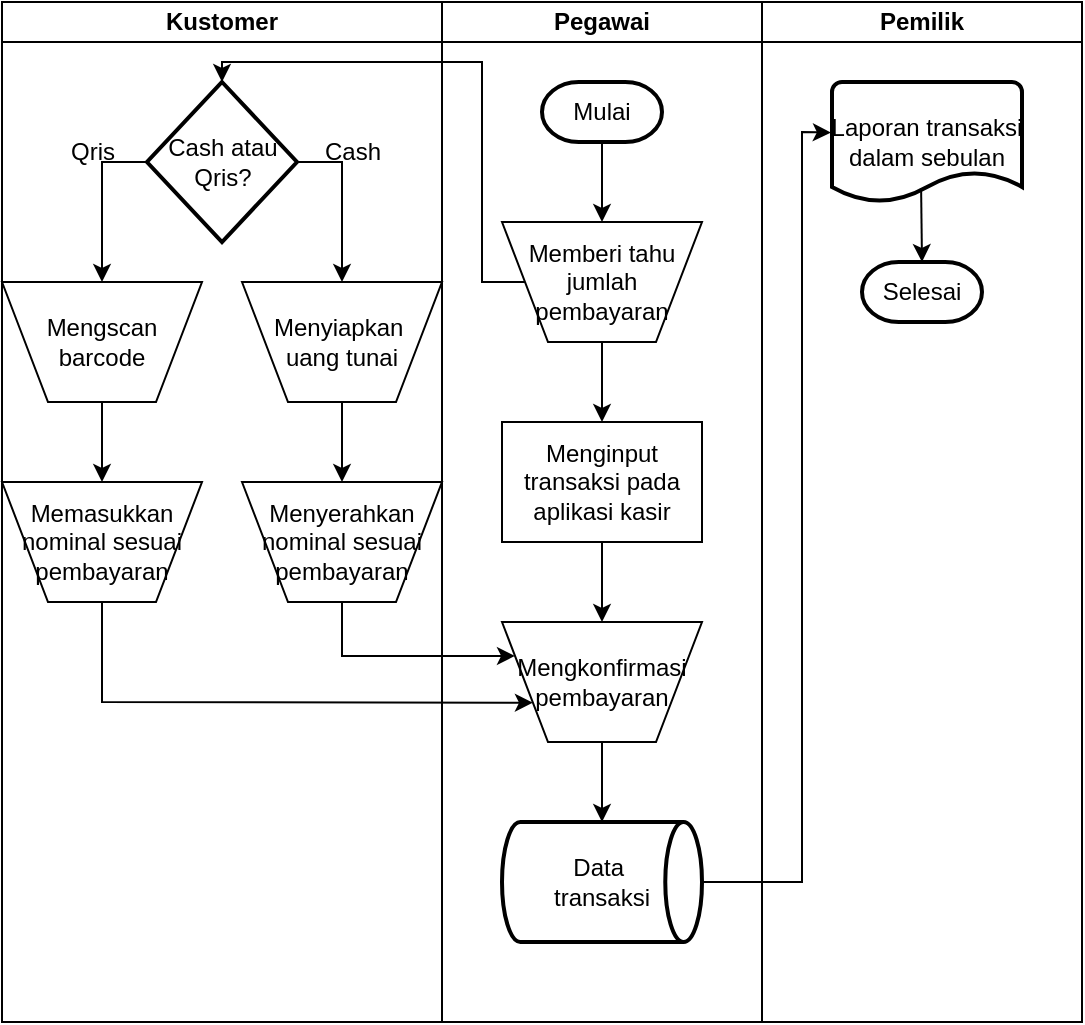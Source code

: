 <mxfile version="26.2.12">
  <diagram name="Halaman-1" id="SjMxvKFg0AjNRcb1Awkv">
    <mxGraphModel dx="1667" dy="743" grid="1" gridSize="10" guides="1" tooltips="1" connect="1" arrows="1" fold="1" page="1" pageScale="1" pageWidth="827" pageHeight="1169" math="0" shadow="0">
      <root>
        <mxCell id="0" />
        <mxCell id="1" parent="0" />
        <mxCell id="_cnUZ4bC5yxnJeelvfVf-1" value="Kustomer" style="swimlane;startSize=20;whiteSpace=wrap;html=1;" vertex="1" parent="1">
          <mxGeometry x="20" y="40" width="220" height="510" as="geometry" />
        </mxCell>
        <mxCell id="_cnUZ4bC5yxnJeelvfVf-2" value="Cash atau&lt;div&gt;Qris?&lt;/div&gt;" style="strokeWidth=2;html=1;shape=mxgraph.flowchart.decision;whiteSpace=wrap;" vertex="1" parent="_cnUZ4bC5yxnJeelvfVf-1">
          <mxGeometry x="72.5" y="40" width="75" height="80" as="geometry" />
        </mxCell>
        <mxCell id="_cnUZ4bC5yxnJeelvfVf-3" value="Mengscan&lt;div&gt;barcode&lt;/div&gt;" style="verticalLabelPosition=middle;verticalAlign=middle;html=1;shape=trapezoid;perimeter=trapezoidPerimeter;whiteSpace=wrap;size=0.23;arcSize=10;flipV=1;labelPosition=center;align=center;" vertex="1" parent="_cnUZ4bC5yxnJeelvfVf-1">
          <mxGeometry y="140" width="100" height="60" as="geometry" />
        </mxCell>
        <mxCell id="_cnUZ4bC5yxnJeelvfVf-4" value="Menyiapkan&amp;nbsp;&lt;div&gt;uang tunai&lt;/div&gt;" style="verticalLabelPosition=middle;verticalAlign=middle;html=1;shape=trapezoid;perimeter=trapezoidPerimeter;whiteSpace=wrap;size=0.23;arcSize=10;flipV=1;labelPosition=center;align=center;" vertex="1" parent="_cnUZ4bC5yxnJeelvfVf-1">
          <mxGeometry x="120" y="140" width="100" height="60" as="geometry" />
        </mxCell>
        <mxCell id="_cnUZ4bC5yxnJeelvfVf-5" value="" style="endArrow=classic;html=1;rounded=0;exitX=0;exitY=0.5;exitDx=0;exitDy=0;exitPerimeter=0;entryX=0.5;entryY=0;entryDx=0;entryDy=0;" edge="1" parent="_cnUZ4bC5yxnJeelvfVf-1" source="_cnUZ4bC5yxnJeelvfVf-2" target="_cnUZ4bC5yxnJeelvfVf-3">
          <mxGeometry width="50" height="50" relative="1" as="geometry">
            <mxPoint x="310" y="80" as="sourcePoint" />
            <mxPoint x="310" y="120" as="targetPoint" />
            <Array as="points">
              <mxPoint x="50" y="80" />
            </Array>
          </mxGeometry>
        </mxCell>
        <mxCell id="_cnUZ4bC5yxnJeelvfVf-6" value="" style="endArrow=classic;html=1;rounded=0;exitX=1;exitY=0.5;exitDx=0;exitDy=0;exitPerimeter=0;entryX=0.5;entryY=0;entryDx=0;entryDy=0;" edge="1" parent="_cnUZ4bC5yxnJeelvfVf-1" source="_cnUZ4bC5yxnJeelvfVf-2" target="_cnUZ4bC5yxnJeelvfVf-4">
          <mxGeometry width="50" height="50" relative="1" as="geometry">
            <mxPoint x="320" y="90" as="sourcePoint" />
            <mxPoint x="320" y="130" as="targetPoint" />
            <Array as="points">
              <mxPoint x="170" y="80" />
            </Array>
          </mxGeometry>
        </mxCell>
        <mxCell id="_cnUZ4bC5yxnJeelvfVf-7" value="Cash" style="text;html=1;align=center;verticalAlign=middle;resizable=0;points=[];autosize=1;strokeColor=none;fillColor=none;" vertex="1" parent="_cnUZ4bC5yxnJeelvfVf-1">
          <mxGeometry x="150" y="60" width="50" height="30" as="geometry" />
        </mxCell>
        <mxCell id="_cnUZ4bC5yxnJeelvfVf-8" value="Qris" style="text;html=1;align=center;verticalAlign=middle;resizable=0;points=[];autosize=1;strokeColor=none;fillColor=none;" vertex="1" parent="_cnUZ4bC5yxnJeelvfVf-1">
          <mxGeometry x="20" y="60" width="50" height="30" as="geometry" />
        </mxCell>
        <mxCell id="_cnUZ4bC5yxnJeelvfVf-9" value="Memasukkan nominal sesuai&lt;div&gt;pembayaran&lt;/div&gt;" style="verticalLabelPosition=middle;verticalAlign=middle;html=1;shape=trapezoid;perimeter=trapezoidPerimeter;whiteSpace=wrap;size=0.23;arcSize=10;flipV=1;labelPosition=center;align=center;" vertex="1" parent="_cnUZ4bC5yxnJeelvfVf-1">
          <mxGeometry y="240" width="100" height="60" as="geometry" />
        </mxCell>
        <mxCell id="_cnUZ4bC5yxnJeelvfVf-10" value="Menyerahkan&lt;div&gt;nominal sesuai&lt;div&gt;pembayaran&lt;/div&gt;&lt;/div&gt;" style="verticalLabelPosition=middle;verticalAlign=middle;html=1;shape=trapezoid;perimeter=trapezoidPerimeter;whiteSpace=wrap;size=0.23;arcSize=10;flipV=1;labelPosition=center;align=center;" vertex="1" parent="_cnUZ4bC5yxnJeelvfVf-1">
          <mxGeometry x="120" y="240" width="100" height="60" as="geometry" />
        </mxCell>
        <mxCell id="_cnUZ4bC5yxnJeelvfVf-11" value="" style="endArrow=classic;html=1;rounded=0;exitX=0.5;exitY=1;exitDx=0;exitDy=0;" edge="1" parent="_cnUZ4bC5yxnJeelvfVf-1" source="_cnUZ4bC5yxnJeelvfVf-3" target="_cnUZ4bC5yxnJeelvfVf-9">
          <mxGeometry width="50" height="50" relative="1" as="geometry">
            <mxPoint x="310" y="80" as="sourcePoint" />
            <mxPoint x="310" y="120" as="targetPoint" />
          </mxGeometry>
        </mxCell>
        <mxCell id="_cnUZ4bC5yxnJeelvfVf-12" value="" style="endArrow=classic;html=1;rounded=0;exitX=0.5;exitY=1;exitDx=0;exitDy=0;entryX=0.5;entryY=0;entryDx=0;entryDy=0;" edge="1" parent="_cnUZ4bC5yxnJeelvfVf-1" source="_cnUZ4bC5yxnJeelvfVf-4" target="_cnUZ4bC5yxnJeelvfVf-10">
          <mxGeometry width="50" height="50" relative="1" as="geometry">
            <mxPoint x="320" y="90" as="sourcePoint" />
            <mxPoint x="320" y="130" as="targetPoint" />
          </mxGeometry>
        </mxCell>
        <mxCell id="_cnUZ4bC5yxnJeelvfVf-13" value="Pegawai" style="swimlane;startSize=20;whiteSpace=wrap;html=1;" vertex="1" parent="1">
          <mxGeometry x="240" y="40" width="160" height="510" as="geometry" />
        </mxCell>
        <mxCell id="_cnUZ4bC5yxnJeelvfVf-14" value="Mulai" style="strokeWidth=2;html=1;shape=mxgraph.flowchart.terminator;whiteSpace=wrap;" vertex="1" parent="_cnUZ4bC5yxnJeelvfVf-13">
          <mxGeometry x="50" y="40" width="60" height="30" as="geometry" />
        </mxCell>
        <mxCell id="_cnUZ4bC5yxnJeelvfVf-15" value="Memberi tahu&lt;div&gt;jumlah&lt;/div&gt;&lt;div&gt;pembayaran&lt;/div&gt;" style="verticalLabelPosition=middle;verticalAlign=middle;html=1;shape=trapezoid;perimeter=trapezoidPerimeter;whiteSpace=wrap;size=0.23;arcSize=10;flipV=1;labelPosition=center;align=center;" vertex="1" parent="_cnUZ4bC5yxnJeelvfVf-13">
          <mxGeometry x="30" y="110" width="100" height="60" as="geometry" />
        </mxCell>
        <mxCell id="_cnUZ4bC5yxnJeelvfVf-16" value="" style="endArrow=classic;html=1;rounded=0;exitX=0.5;exitY=1;exitDx=0;exitDy=0;exitPerimeter=0;entryX=0.5;entryY=0;entryDx=0;entryDy=0;" edge="1" parent="_cnUZ4bC5yxnJeelvfVf-13" source="_cnUZ4bC5yxnJeelvfVf-14" target="_cnUZ4bC5yxnJeelvfVf-15">
          <mxGeometry width="50" height="50" relative="1" as="geometry">
            <mxPoint x="310" y="340" as="sourcePoint" />
            <mxPoint x="360" y="290" as="targetPoint" />
          </mxGeometry>
        </mxCell>
        <mxCell id="_cnUZ4bC5yxnJeelvfVf-17" value="Mengkonfirmasi&lt;br&gt;&lt;div&gt;pembayaran&lt;/div&gt;" style="verticalLabelPosition=middle;verticalAlign=middle;html=1;shape=trapezoid;perimeter=trapezoidPerimeter;whiteSpace=wrap;size=0.23;arcSize=10;flipV=1;labelPosition=center;align=center;" vertex="1" parent="_cnUZ4bC5yxnJeelvfVf-13">
          <mxGeometry x="30" y="310" width="100" height="60" as="geometry" />
        </mxCell>
        <mxCell id="_cnUZ4bC5yxnJeelvfVf-19" value="" style="endArrow=classic;html=1;rounded=0;exitX=0.5;exitY=1;exitDx=0;exitDy=0;entryX=0.5;entryY=0;entryDx=0;entryDy=0;entryPerimeter=0;" edge="1" parent="_cnUZ4bC5yxnJeelvfVf-13" source="_cnUZ4bC5yxnJeelvfVf-17" target="_cnUZ4bC5yxnJeelvfVf-38">
          <mxGeometry width="50" height="50" relative="1" as="geometry">
            <mxPoint x="-40" y="190" as="sourcePoint" />
            <mxPoint x="80" y="410" as="targetPoint" />
          </mxGeometry>
        </mxCell>
        <mxCell id="_cnUZ4bC5yxnJeelvfVf-32" value="&lt;div&gt;&lt;span style=&quot;background-color: transparent; color: light-dark(rgb(0, 0, 0), rgb(255, 255, 255));&quot;&gt;Menginput transaksi pada aplikasi kasir&lt;/span&gt;&lt;/div&gt;" style="whiteSpace=wrap;html=1;aspect=fixed;" vertex="1" parent="_cnUZ4bC5yxnJeelvfVf-13">
          <mxGeometry x="30" y="210" width="100" height="60" as="geometry" />
        </mxCell>
        <mxCell id="_cnUZ4bC5yxnJeelvfVf-34" value="" style="endArrow=classic;html=1;rounded=0;exitX=0.5;exitY=1;exitDx=0;exitDy=0;entryX=0.5;entryY=0;entryDx=0;entryDy=0;" edge="1" source="_cnUZ4bC5yxnJeelvfVf-32" target="_cnUZ4bC5yxnJeelvfVf-17" parent="_cnUZ4bC5yxnJeelvfVf-13">
          <mxGeometry width="50" height="50" relative="1" as="geometry">
            <mxPoint x="80" y="180" as="sourcePoint" />
            <mxPoint x="105" y="340" as="targetPoint" />
          </mxGeometry>
        </mxCell>
        <mxCell id="_cnUZ4bC5yxnJeelvfVf-35" value="" style="endArrow=classic;html=1;rounded=0;exitX=0.5;exitY=1;exitDx=0;exitDy=0;entryX=0.5;entryY=0;entryDx=0;entryDy=0;" edge="1" parent="_cnUZ4bC5yxnJeelvfVf-13" source="_cnUZ4bC5yxnJeelvfVf-15" target="_cnUZ4bC5yxnJeelvfVf-32">
          <mxGeometry width="50" height="50" relative="1" as="geometry">
            <mxPoint x="90" y="80" as="sourcePoint" />
            <mxPoint x="90" y="120" as="targetPoint" />
          </mxGeometry>
        </mxCell>
        <mxCell id="_cnUZ4bC5yxnJeelvfVf-38" value="Data&amp;nbsp;&lt;div&gt;transaksi&lt;/div&gt;" style="strokeWidth=2;html=1;shape=mxgraph.flowchart.direct_data;whiteSpace=wrap;" vertex="1" parent="_cnUZ4bC5yxnJeelvfVf-13">
          <mxGeometry x="30" y="410" width="100" height="60" as="geometry" />
        </mxCell>
        <mxCell id="_cnUZ4bC5yxnJeelvfVf-24" value="Pemilik" style="swimlane;startSize=20;whiteSpace=wrap;html=1;" vertex="1" parent="1">
          <mxGeometry x="400" y="40" width="160" height="510" as="geometry" />
        </mxCell>
        <mxCell id="_cnUZ4bC5yxnJeelvfVf-25" value="Laporan&amp;nbsp;&lt;span style=&quot;background-color: transparent; color: light-dark(rgb(0, 0, 0), rgb(255, 255, 255));&quot;&gt;transaksi&lt;/span&gt;&lt;div&gt;dalam sebulan&lt;/div&gt;" style="strokeWidth=2;html=1;shape=mxgraph.flowchart.document2;whiteSpace=wrap;size=0.25;" vertex="1" parent="_cnUZ4bC5yxnJeelvfVf-24">
          <mxGeometry x="35" y="40" width="95" height="60" as="geometry" />
        </mxCell>
        <mxCell id="_cnUZ4bC5yxnJeelvfVf-26" value="Selesai" style="strokeWidth=2;html=1;shape=mxgraph.flowchart.terminator;whiteSpace=wrap;" vertex="1" parent="_cnUZ4bC5yxnJeelvfVf-24">
          <mxGeometry x="50" y="130" width="60" height="30" as="geometry" />
        </mxCell>
        <mxCell id="_cnUZ4bC5yxnJeelvfVf-27" value="" style="endArrow=classic;html=1;rounded=0;exitX=0.469;exitY=0.888;exitDx=0;exitDy=0;exitPerimeter=0;entryX=0.5;entryY=0;entryDx=0;entryDy=0;entryPerimeter=0;" edge="1" parent="_cnUZ4bC5yxnJeelvfVf-24" source="_cnUZ4bC5yxnJeelvfVf-25" target="_cnUZ4bC5yxnJeelvfVf-26">
          <mxGeometry width="50" height="50" relative="1" as="geometry">
            <mxPoint x="-60" y="588" as="sourcePoint" />
            <mxPoint x="-60" y="630" as="targetPoint" />
          </mxGeometry>
        </mxCell>
        <mxCell id="_cnUZ4bC5yxnJeelvfVf-28" value="" style="endArrow=classic;html=1;rounded=0;exitX=0;exitY=0.5;exitDx=0;exitDy=0;entryX=0.5;entryY=0;entryDx=0;entryDy=0;entryPerimeter=0;" edge="1" parent="1" source="_cnUZ4bC5yxnJeelvfVf-15" target="_cnUZ4bC5yxnJeelvfVf-2">
          <mxGeometry width="50" height="50" relative="1" as="geometry">
            <mxPoint x="170" y="120" as="sourcePoint" />
            <mxPoint x="170" y="160" as="targetPoint" />
            <Array as="points">
              <mxPoint x="260" y="180" />
              <mxPoint x="260" y="70" />
              <mxPoint x="130" y="70" />
            </Array>
          </mxGeometry>
        </mxCell>
        <mxCell id="_cnUZ4bC5yxnJeelvfVf-29" value="" style="endArrow=classic;html=1;rounded=0;exitX=0.5;exitY=1;exitDx=0;exitDy=0;entryX=0;entryY=0.75;entryDx=0;entryDy=0;" edge="1" parent="1" source="_cnUZ4bC5yxnJeelvfVf-9" target="_cnUZ4bC5yxnJeelvfVf-17">
          <mxGeometry width="50" height="50" relative="1" as="geometry">
            <mxPoint x="80" y="250" as="sourcePoint" />
            <mxPoint x="80" y="290" as="targetPoint" />
            <Array as="points">
              <mxPoint x="70" y="390" />
            </Array>
          </mxGeometry>
        </mxCell>
        <mxCell id="_cnUZ4bC5yxnJeelvfVf-30" value="" style="endArrow=classic;html=1;rounded=0;exitX=0.5;exitY=1;exitDx=0;exitDy=0;entryX=0;entryY=0.25;entryDx=0;entryDy=0;" edge="1" parent="1" source="_cnUZ4bC5yxnJeelvfVf-10" target="_cnUZ4bC5yxnJeelvfVf-17">
          <mxGeometry width="50" height="50" relative="1" as="geometry">
            <mxPoint x="90" y="260" as="sourcePoint" />
            <mxPoint x="90" y="300" as="targetPoint" />
            <Array as="points">
              <mxPoint x="190" y="367" />
            </Array>
          </mxGeometry>
        </mxCell>
        <mxCell id="_cnUZ4bC5yxnJeelvfVf-31" value="" style="endArrow=classic;html=1;rounded=0;exitX=1;exitY=0.5;exitDx=0;exitDy=0;entryX=-0.006;entryY=0.421;entryDx=0;entryDy=0;entryPerimeter=0;exitPerimeter=0;" edge="1" parent="1" source="_cnUZ4bC5yxnJeelvfVf-38" target="_cnUZ4bC5yxnJeelvfVf-25">
          <mxGeometry width="50" height="50" relative="1" as="geometry">
            <mxPoint x="358.5" y="660" as="sourcePoint" />
            <mxPoint x="330" y="660" as="targetPoint" />
            <Array as="points">
              <mxPoint x="420" y="480" />
              <mxPoint x="420" y="105" />
            </Array>
          </mxGeometry>
        </mxCell>
      </root>
    </mxGraphModel>
  </diagram>
</mxfile>
